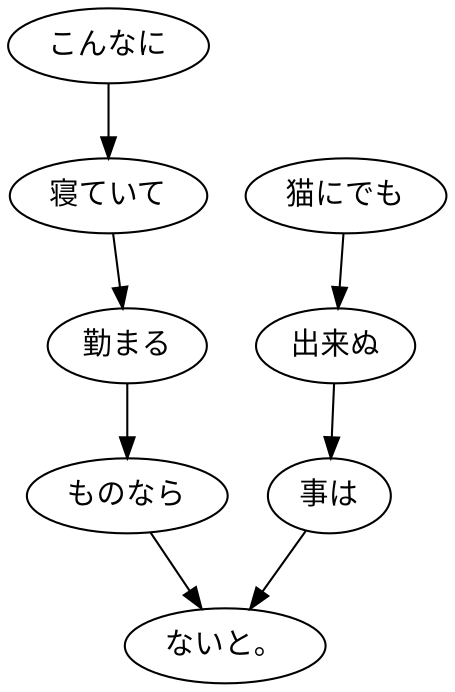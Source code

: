 digraph graph83 {
	node0 [label="こんなに"];
	node1 [label="寝ていて"];
	node2 [label="勤まる"];
	node3 [label="ものなら"];
	node4 [label="猫にでも"];
	node5 [label="出来ぬ"];
	node6 [label="事は"];
	node7 [label="ないと。"];
	node0 -> node1;
	node1 -> node2;
	node2 -> node3;
	node3 -> node7;
	node4 -> node5;
	node5 -> node6;
	node6 -> node7;
}
